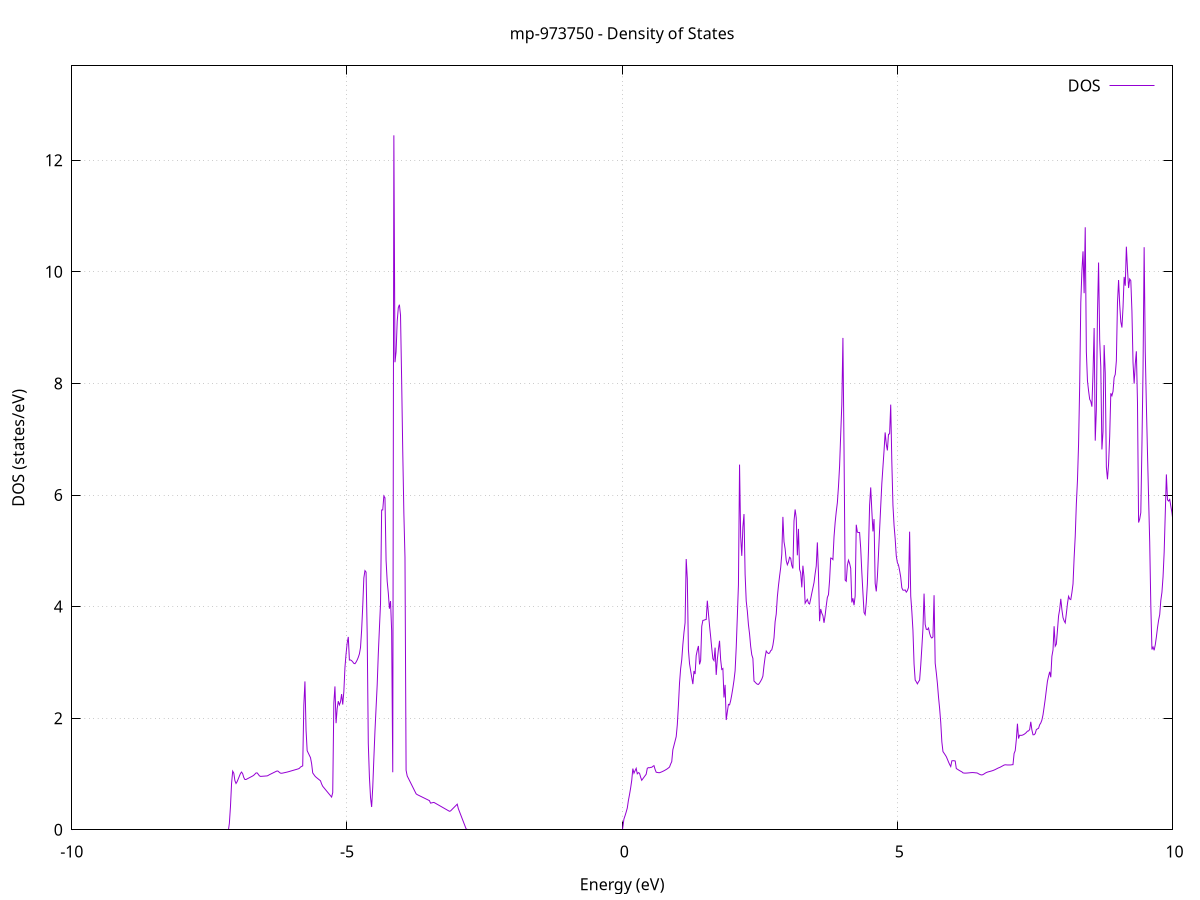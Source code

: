set title 'mp-973750 - Density of States'
set xlabel 'Energy (eV)'
set ylabel 'DOS (states/eV)'
set grid
set xrange [-10:10]
set yrange [0:13.692]
set xzeroaxis lt -1
set terminal png size 800,600
set output 'mp-973750_dos_gnuplot.png'
plot '-' using 1:2 with lines title 'DOS'
-23.072400 0.000000
-23.052200 0.000000
-23.032000 0.000000
-23.011800 0.000000
-22.991600 0.000000
-22.971400 0.000000
-22.951200 0.000000
-22.931000 0.000000
-22.910800 0.000000
-22.890600 0.000000
-22.870400 0.000000
-22.850200 0.000000
-22.830000 0.000000
-22.809800 0.000000
-22.789600 0.000000
-22.769400 0.000000
-22.749200 0.000000
-22.729000 0.000000
-22.708800 0.000000
-22.688600 0.000000
-22.668400 0.000000
-22.648200 0.000000
-22.628100 0.000000
-22.607900 0.000000
-22.587700 0.000000
-22.567500 0.000000
-22.547300 0.000000
-22.527100 0.000000
-22.506900 0.000000
-22.486700 0.000000
-22.466500 0.000000
-22.446300 0.000000
-22.426100 0.000000
-22.405900 0.000000
-22.385700 0.000000
-22.365500 0.000000
-22.345300 0.000000
-22.325100 0.000000
-22.304900 0.000000
-22.284700 0.000000
-22.264500 0.000000
-22.244300 0.000000
-22.224100 0.000000
-22.203900 0.000000
-22.183700 0.000000
-22.163500 0.000000
-22.143300 0.000000
-22.123100 0.000000
-22.102900 0.000000
-22.082700 0.000000
-22.062500 0.000000
-22.042300 0.000000
-22.022100 0.000000
-22.002000 0.000000
-21.981800 0.000000
-21.961600 0.000000
-21.941400 0.000000
-21.921200 0.000000
-21.901000 0.000000
-21.880800 0.000000
-21.860600 0.000000
-21.840400 0.000000
-21.820200 0.000000
-21.800000 0.000000
-21.779800 0.000000
-21.759600 0.000000
-21.739400 0.000000
-21.719200 0.000000
-21.699000 0.000000
-21.678800 0.000000
-21.658600 0.000000
-21.638400 0.000000
-21.618200 0.000000
-21.598000 0.000000
-21.577800 0.000000
-21.557600 0.000000
-21.537400 0.000000
-21.517200 0.000000
-21.497000 0.000000
-21.476800 0.000000
-21.456600 0.000000
-21.436400 0.000000
-21.416200 0.000000
-21.396000 0.000000
-21.375800 0.000000
-21.355700 0.000000
-21.335500 0.000000
-21.315300 0.000000
-21.295100 0.000000
-21.274900 0.000000
-21.254700 0.000000
-21.234500 355.981200
-21.214300 574.725900
-21.194100 0.000000
-21.173900 185.598100
-21.153700 0.000000
-21.133500 0.000000
-21.113300 0.000000
-21.093100 0.000000
-21.072900 0.000000
-21.052700 0.000000
-21.032500 0.000000
-21.012300 0.000000
-20.992100 0.000000
-20.971900 0.000000
-20.951700 0.000000
-20.931500 0.000000
-20.911300 0.000000
-20.891100 0.000000
-20.870900 0.000000
-20.850700 0.000000
-20.830500 0.000000
-20.810300 0.000000
-20.790100 0.000000
-20.769900 0.000000
-20.749700 0.000000
-20.729500 0.000000
-20.709400 0.000000
-20.689200 0.000000
-20.669000 0.000000
-20.648800 0.000000
-20.628600 0.000000
-20.608400 0.000000
-20.588200 0.000000
-20.568000 0.000000
-20.547800 0.000000
-20.527600 0.000000
-20.507400 0.000000
-20.487200 0.000000
-20.467000 0.000000
-20.446800 0.000000
-20.426600 0.000000
-20.406400 0.000000
-20.386200 0.000000
-20.366000 0.000000
-20.345800 0.000000
-20.325600 0.000000
-20.305400 0.000000
-20.285200 0.000000
-20.265000 0.000000
-20.244800 0.000000
-20.224600 0.000000
-20.204400 0.000000
-20.184200 0.000000
-20.164000 0.000000
-20.143800 0.000000
-20.123600 0.000000
-20.103400 0.000000
-20.083300 0.000000
-20.063100 0.000000
-20.042900 0.000000
-20.022700 0.000000
-20.002500 0.000000
-19.982300 0.000000
-19.962100 0.000000
-19.941900 0.000000
-19.921700 0.000000
-19.901500 0.000000
-19.881300 0.000000
-19.861100 0.000000
-19.840900 0.000000
-19.820700 0.000000
-19.800500 0.000000
-19.780300 0.000000
-19.760100 0.000000
-19.739900 0.000000
-19.719700 0.000000
-19.699500 0.000000
-19.679300 0.000000
-19.659100 0.000000
-19.638900 0.000000
-19.618700 0.000000
-19.598500 0.000000
-19.578300 0.000000
-19.558100 0.000000
-19.537900 0.000000
-19.517700 0.000000
-19.497500 0.000000
-19.477300 0.000000
-19.457100 0.000000
-19.437000 0.000000
-19.416800 0.000000
-19.396600 0.000000
-19.376400 0.000000
-19.356200 0.000000
-19.336000 0.000000
-19.315800 0.000000
-19.295600 0.000000
-19.275400 0.000000
-19.255200 0.000000
-19.235000 0.000000
-19.214800 0.000000
-19.194600 0.000000
-19.174400 0.000000
-19.154200 0.000000
-19.134000 0.000000
-19.113800 0.000000
-19.093600 0.000000
-19.073400 0.000000
-19.053200 0.000000
-19.033000 0.000000
-19.012800 0.000000
-18.992600 0.000000
-18.972400 0.000000
-18.952200 0.000000
-18.932000 0.000000
-18.911800 0.000000
-18.891600 0.000000
-18.871400 0.000000
-18.851200 0.000000
-18.831000 0.000000
-18.810800 0.000000
-18.790700 0.000000
-18.770500 0.000000
-18.750300 0.000000
-18.730100 0.000000
-18.709900 0.000000
-18.689700 0.000000
-18.669500 0.000000
-18.649300 0.000000
-18.629100 0.000000
-18.608900 0.000000
-18.588700 0.000000
-18.568500 0.000000
-18.548300 0.000000
-18.528100 0.000000
-18.507900 0.000000
-18.487700 0.000000
-18.467500 0.000000
-18.447300 0.000000
-18.427100 0.000000
-18.406900 0.000000
-18.386700 0.000000
-18.366500 0.000000
-18.346300 0.000000
-18.326100 0.000000
-18.305900 0.000000
-18.285700 0.000000
-18.265500 0.000000
-18.245300 0.000000
-18.225100 0.000000
-18.204900 0.000000
-18.184700 0.000000
-18.164600 0.000000
-18.144400 0.000000
-18.124200 0.000000
-18.104000 0.000000
-18.083800 0.000000
-18.063600 0.000000
-18.043400 0.000000
-18.023200 0.000000
-18.003000 0.000000
-17.982800 0.000000
-17.962600 0.000000
-17.942400 0.000000
-17.922200 0.000000
-17.902000 0.000000
-17.881800 0.000000
-17.861600 0.000000
-17.841400 0.000000
-17.821200 0.000000
-17.801000 0.000000
-17.780800 0.000000
-17.760600 0.000000
-17.740400 0.000000
-17.720200 0.000000
-17.700000 0.000000
-17.679800 0.000000
-17.659600 0.000000
-17.639400 0.000000
-17.619200 0.000000
-17.599000 0.000000
-17.578800 0.000000
-17.558600 0.000000
-17.538400 0.000000
-17.518300 0.000000
-17.498100 0.000000
-17.477900 0.000000
-17.457700 0.000000
-17.437500 0.000000
-17.417300 0.000000
-17.397100 0.000000
-17.376900 0.000000
-17.356700 0.000000
-17.336500 0.000000
-17.316300 0.000000
-17.296100 0.000000
-17.275900 0.000000
-17.255700 0.000000
-17.235500 0.000000
-17.215300 0.000000
-17.195100 0.000000
-17.174900 0.000000
-17.154700 0.000000
-17.134500 0.000000
-17.114300 0.000000
-17.094100 0.000000
-17.073900 0.000000
-17.053700 0.000000
-17.033500 0.000000
-17.013300 0.000000
-16.993100 0.000000
-16.972900 0.000000
-16.952700 0.000000
-16.932500 0.000000
-16.912300 0.000000
-16.892200 0.000000
-16.872000 0.000000
-16.851800 0.000000
-16.831600 0.000000
-16.811400 0.000000
-16.791200 0.000000
-16.771000 0.000000
-16.750800 0.000000
-16.730600 0.000000
-16.710400 0.000000
-16.690200 0.000000
-16.670000 0.000000
-16.649800 0.000000
-16.629600 0.000000
-16.609400 0.000000
-16.589200 0.000000
-16.569000 0.000000
-16.548800 0.000000
-16.528600 0.000000
-16.508400 0.000000
-16.488200 0.000000
-16.468000 0.000000
-16.447800 0.000000
-16.427600 0.000000
-16.407400 0.000000
-16.387200 0.000000
-16.367000 0.000000
-16.346800 0.000000
-16.326600 0.000000
-16.306400 0.000000
-16.286200 0.000000
-16.266000 0.000000
-16.245900 0.000000
-16.225700 0.000000
-16.205500 0.000000
-16.185300 0.000000
-16.165100 0.000000
-16.144900 0.000000
-16.124700 0.000000
-16.104500 0.000000
-16.084300 0.000000
-16.064100 0.000000
-16.043900 0.000000
-16.023700 0.000000
-16.003500 0.000000
-15.983300 0.000000
-15.963100 0.000000
-15.942900 0.000000
-15.922700 0.000000
-15.902500 0.000000
-15.882300 0.000000
-15.862100 0.000000
-15.841900 0.000000
-15.821700 0.000000
-15.801500 0.000000
-15.781300 0.000000
-15.761100 0.000000
-15.740900 0.000000
-15.720700 0.000000
-15.700500 0.000000
-15.680300 0.000000
-15.660100 0.000000
-15.639900 0.000000
-15.619700 0.000000
-15.599600 0.000000
-15.579400 0.000000
-15.559200 0.000000
-15.539000 0.000000
-15.518800 0.000000
-15.498600 0.000000
-15.478400 0.000000
-15.458200 0.000000
-15.438000 0.000000
-15.417800 0.000000
-15.397600 0.000000
-15.377400 0.000000
-15.357200 0.000000
-15.337000 0.000000
-15.316800 0.000000
-15.296600 0.000000
-15.276400 0.000000
-15.256200 0.000000
-15.236000 0.000000
-15.215800 0.000000
-15.195600 0.000000
-15.175400 0.000000
-15.155200 0.000000
-15.135000 0.000000
-15.114800 0.000000
-15.094600 0.000000
-15.074400 0.000000
-15.054200 0.000000
-15.034000 0.000000
-15.013800 0.000000
-14.993600 0.000000
-14.973500 0.000000
-14.953300 0.000000
-14.933100 0.000000
-14.912900 0.000000
-14.892700 0.000000
-14.872500 0.000000
-14.852300 0.000000
-14.832100 0.000000
-14.811900 0.000000
-14.791700 0.000000
-14.771500 0.000000
-14.751300 0.000000
-14.731100 0.000000
-14.710900 0.000000
-14.690700 0.000000
-14.670500 0.000000
-14.650300 0.000000
-14.630100 0.000000
-14.609900 0.000000
-14.589700 0.000000
-14.569500 0.000000
-14.549300 0.000000
-14.529100 0.000000
-14.508900 0.000000
-14.488700 0.000000
-14.468500 0.000000
-14.448300 0.000000
-14.428100 0.000000
-14.407900 0.000000
-14.387700 0.000000
-14.367500 0.000000
-14.347300 0.000000
-14.327200 0.000000
-14.307000 0.000000
-14.286800 0.000000
-14.266600 0.000000
-14.246400 0.000000
-14.226200 0.000000
-14.206000 0.000000
-14.185800 0.000000
-14.165600 0.000000
-14.145400 0.000000
-14.125200 0.000000
-14.105000 0.000000
-14.084800 0.000000
-14.064600 0.000000
-14.044400 0.000000
-14.024200 0.000000
-14.004000 0.000000
-13.983800 0.000000
-13.963600 0.000000
-13.943400 0.000000
-13.923200 0.000000
-13.903000 0.000000
-13.882800 0.000000
-13.862600 0.000000
-13.842400 0.000000
-13.822200 0.000000
-13.802000 0.000000
-13.781800 0.000000
-13.761600 0.000000
-13.741400 0.000000
-13.721200 0.000000
-13.701100 0.000000
-13.680900 0.000000
-13.660700 0.000000
-13.640500 0.000000
-13.620300 0.000000
-13.600100 0.000000
-13.579900 0.000000
-13.559700 0.000000
-13.539500 0.000000
-13.519300 0.000000
-13.499100 0.000000
-13.478900 0.000000
-13.458700 0.000000
-13.438500 0.000000
-13.418300 0.000000
-13.398100 0.000000
-13.377900 0.000000
-13.357700 0.000000
-13.337500 0.000000
-13.317300 0.000000
-13.297100 0.000000
-13.276900 0.000000
-13.256700 0.000000
-13.236500 0.000000
-13.216300 0.000000
-13.196100 0.000000
-13.175900 0.000000
-13.155700 0.000000
-13.135500 0.000000
-13.115300 0.000000
-13.095100 0.000000
-13.074900 0.000000
-13.054800 0.000000
-13.034600 0.000000
-13.014400 0.000000
-12.994200 0.000000
-12.974000 0.000000
-12.953800 0.000000
-12.933600 0.000000
-12.913400 0.000000
-12.893200 0.000000
-12.873000 0.000000
-12.852800 0.000000
-12.832600 0.000000
-12.812400 0.000000
-12.792200 0.000000
-12.772000 0.000000
-12.751800 0.000000
-12.731600 0.000000
-12.711400 0.000000
-12.691200 0.000000
-12.671000 0.000000
-12.650800 0.000000
-12.630600 0.000000
-12.610400 0.000000
-12.590200 0.000000
-12.570000 0.000000
-12.549800 0.000000
-12.529600 0.000000
-12.509400 0.000000
-12.489200 0.000000
-12.469000 0.000000
-12.448800 0.000000
-12.428600 0.000000
-12.408500 0.000000
-12.388300 0.000000
-12.368100 0.000000
-12.347900 0.000000
-12.327700 0.000000
-12.307500 0.000000
-12.287300 0.000000
-12.267100 0.000000
-12.246900 0.000000
-12.226700 0.000000
-12.206500 0.000000
-12.186300 0.000000
-12.166100 0.000000
-12.145900 0.000000
-12.125700 0.000000
-12.105500 0.000000
-12.085300 0.000000
-12.065100 0.000000
-12.044900 0.000000
-12.024700 0.000000
-12.004500 0.000000
-11.984300 0.000000
-11.964100 0.000000
-11.943900 0.000000
-11.923700 0.000000
-11.903500 0.000000
-11.883300 0.000000
-11.863100 0.000000
-11.842900 0.000000
-11.822700 0.000000
-11.802500 0.000000
-11.782400 0.000000
-11.762200 0.000000
-11.742000 0.000000
-11.721800 0.000000
-11.701600 0.000000
-11.681400 0.000000
-11.661200 0.000000
-11.641000 0.000000
-11.620800 0.000000
-11.600600 0.000000
-11.580400 0.000000
-11.560200 0.000000
-11.540000 0.000000
-11.519800 0.000000
-11.499600 0.000000
-11.479400 0.000000
-11.459200 0.000000
-11.439000 0.000000
-11.418800 0.000000
-11.398600 0.000000
-11.378400 0.000000
-11.358200 0.000000
-11.338000 0.000000
-11.317800 0.000000
-11.297600 0.000000
-11.277400 0.000000
-11.257200 0.000000
-11.237000 0.000000
-11.216800 0.000000
-11.196600 0.000000
-11.176400 0.000000
-11.156200 0.000000
-11.136100 0.000000
-11.115900 0.000000
-11.095700 0.000000
-11.075500 0.000000
-11.055300 0.000000
-11.035100 0.000000
-11.014900 0.000000
-10.994700 0.000000
-10.974500 0.000000
-10.954300 0.000000
-10.934100 0.000000
-10.913900 0.000000
-10.893700 0.000000
-10.873500 0.000000
-10.853300 0.000000
-10.833100 0.000000
-10.812900 0.000000
-10.792700 0.000000
-10.772500 0.000000
-10.752300 0.000000
-10.732100 0.000000
-10.711900 0.000000
-10.691700 0.000000
-10.671500 0.000000
-10.651300 0.000000
-10.631100 0.000000
-10.610900 0.000000
-10.590700 0.000000
-10.570500 0.000000
-10.550300 0.000000
-10.530100 0.000000
-10.509900 0.000000
-10.489800 0.000000
-10.469600 0.000000
-10.449400 0.000000
-10.429200 0.000000
-10.409000 0.000000
-10.388800 0.000000
-10.368600 0.000000
-10.348400 0.000000
-10.328200 0.000000
-10.308000 0.000000
-10.287800 0.000000
-10.267600 0.000000
-10.247400 0.000000
-10.227200 0.000000
-10.207000 0.000000
-10.186800 0.000000
-10.166600 0.000000
-10.146400 0.000000
-10.126200 0.000000
-10.106000 0.000000
-10.085800 0.000000
-10.065600 0.000000
-10.045400 0.000000
-10.025200 0.000000
-10.005000 0.000000
-9.984800 0.000000
-9.964600 0.000000
-9.944400 0.000000
-9.924200 0.000000
-9.904000 0.000000
-9.883800 0.000000
-9.863700 0.000000
-9.843500 0.000000
-9.823300 0.000000
-9.803100 0.000000
-9.782900 0.000000
-9.762700 0.000000
-9.742500 0.000000
-9.722300 0.000000
-9.702100 0.000000
-9.681900 0.000000
-9.661700 0.000000
-9.641500 0.000000
-9.621300 0.000000
-9.601100 0.000000
-9.580900 0.000000
-9.560700 0.000000
-9.540500 0.000000
-9.520300 0.000000
-9.500100 0.000000
-9.479900 0.000000
-9.459700 0.000000
-9.439500 0.000000
-9.419300 0.000000
-9.399100 0.000000
-9.378900 0.000000
-9.358700 0.000000
-9.338500 0.000000
-9.318300 0.000000
-9.298100 0.000000
-9.277900 0.000000
-9.257700 0.000000
-9.237500 0.000000
-9.217400 0.000000
-9.197200 0.000000
-9.177000 0.000000
-9.156800 0.000000
-9.136600 0.000000
-9.116400 0.000000
-9.096200 0.000000
-9.076000 0.000000
-9.055800 0.000000
-9.035600 0.000000
-9.015400 0.000000
-8.995200 0.000000
-8.975000 0.000000
-8.954800 0.000000
-8.934600 0.000000
-8.914400 0.000000
-8.894200 0.000000
-8.874000 0.000000
-8.853800 0.000000
-8.833600 0.000000
-8.813400 0.000000
-8.793200 0.000000
-8.773000 0.000000
-8.752800 0.000000
-8.732600 0.000000
-8.712400 0.000000
-8.692200 0.000000
-8.672000 0.000000
-8.651800 0.000000
-8.631600 0.000000
-8.611400 0.000000
-8.591300 0.000000
-8.571100 0.000000
-8.550900 0.000000
-8.530700 0.000000
-8.510500 0.000000
-8.490300 0.000000
-8.470100 0.000000
-8.449900 0.000000
-8.429700 0.000000
-8.409500 0.000000
-8.389300 0.000000
-8.369100 0.000000
-8.348900 0.000000
-8.328700 0.000000
-8.308500 0.000000
-8.288300 0.000000
-8.268100 0.000000
-8.247900 0.000000
-8.227700 0.000000
-8.207500 0.000000
-8.187300 0.000000
-8.167100 0.000000
-8.146900 0.000000
-8.126700 0.000000
-8.106500 0.000000
-8.086300 0.000000
-8.066100 0.000000
-8.045900 0.000000
-8.025700 0.000000
-8.005500 0.000000
-7.985300 0.000000
-7.965100 0.000000
-7.945000 0.000000
-7.924800 0.000000
-7.904600 0.000000
-7.884400 0.000000
-7.864200 0.000000
-7.844000 0.000000
-7.823800 0.000000
-7.803600 0.000000
-7.783400 0.000000
-7.763200 0.000000
-7.743000 0.000000
-7.722800 0.000000
-7.702600 0.000000
-7.682400 0.000000
-7.662200 0.000000
-7.642000 0.000000
-7.621800 0.000000
-7.601600 0.000000
-7.581400 0.000000
-7.561200 0.000000
-7.541000 0.000000
-7.520800 0.000000
-7.500600 0.000000
-7.480400 0.000000
-7.460200 0.000000
-7.440000 0.000000
-7.419800 0.000000
-7.399600 0.000000
-7.379400 0.000000
-7.359200 0.000000
-7.339000 0.000000
-7.318800 0.000000
-7.298700 0.000000
-7.278500 0.000000
-7.258300 0.000000
-7.238100 0.000000
-7.217900 0.000000
-7.197700 0.000000
-7.177500 0.000000
-7.157300 0.000000
-7.137100 0.113000
-7.116900 0.415200
-7.096700 0.834600
-7.076500 1.050500
-7.056300 1.013700
-7.036100 0.880500
-7.015900 0.830100
-6.995700 0.862300
-6.975500 0.911500
-6.955300 0.960600
-6.935100 1.009700
-6.914900 1.034500
-6.894700 1.003000
-6.874500 0.936500
-6.854300 0.900900
-6.834100 0.901500
-6.813900 0.912000
-6.793700 0.922500
-6.773500 0.932900
-6.753300 0.943400
-6.733100 0.953900
-6.712900 0.964400
-6.692700 0.978500
-6.672600 0.997800
-6.652400 1.018300
-6.632200 1.019500
-6.612000 0.995200
-6.591800 0.967800
-6.571600 0.956700
-6.551400 0.958200
-6.531200 0.959700
-6.511000 0.961200
-6.490800 0.962600
-6.470600 0.964100
-6.450400 0.965600
-6.430200 0.974700
-6.410000 0.986800
-6.389800 0.996700
-6.369600 1.006500
-6.349400 1.016300
-6.329200 1.026200
-6.309000 1.036000
-6.288800 1.045900
-6.268600 1.054500
-6.248400 1.048300
-6.228200 1.028500
-6.208000 1.015100
-6.187800 1.013000
-6.167600 1.016200
-6.147400 1.020800
-6.127200 1.025300
-6.107000 1.029900
-6.086800 1.034500
-6.066600 1.039600
-6.046400 1.045400
-6.026300 1.051200
-6.006100 1.057000
-5.985900 1.062800
-5.965700 1.068600
-5.945500 1.074400
-5.925300 1.080200
-5.905100 1.086100
-5.884900 1.091900
-5.864700 1.101400
-5.844500 1.124000
-5.824300 1.134900
-5.804100 1.145900
-5.783900 2.234400
-5.763700 2.659200
-5.743500 1.785300
-5.723300 1.417500
-5.703100 1.375700
-5.682900 1.333900
-5.662700 1.292100
-5.642500 1.186100
-5.622300 1.019200
-5.602100 0.990800
-5.581900 0.962500
-5.561700 0.942400
-5.541500 0.926200
-5.521300 0.910000
-5.501100 0.893900
-5.480900 0.877700
-5.460700 0.821200
-5.440500 0.779700
-5.420300 0.755500
-5.400200 0.731300
-5.380000 0.707100
-5.359800 0.683000
-5.339600 0.658800
-5.319400 0.634600
-5.299200 0.610400
-5.279000 0.586200
-5.258800 0.665600
-5.238600 2.273200
-5.218400 2.569800
-5.198200 1.910400
-5.178000 2.172000
-5.157800 2.305400
-5.137600 2.238900
-5.117400 2.291600
-5.097200 2.432500
-5.077000 2.244900
-5.056800 2.476900
-5.036600 2.909300
-5.016400 3.152900
-4.996200 3.348200
-4.976000 3.456800
-4.955800 3.042000
-4.935600 3.043800
-4.915400 3.031300
-4.895200 3.009200
-4.875000 2.982700
-4.854800 2.976700
-4.834600 3.005400
-4.814400 3.042900
-4.794200 3.091600
-4.774000 3.152800
-4.753900 3.266400
-4.733700 3.576800
-4.713500 4.007200
-4.693300 4.513800
-4.673100 4.644800
-4.652900 4.618500
-4.632700 3.520100
-4.612500 1.549900
-4.592300 0.947600
-4.572100 0.580600
-4.551900 0.408500
-4.531700 0.759700
-4.511500 1.278000
-4.491300 1.770600
-4.471100 2.186600
-4.450900 2.595200
-4.430700 3.154600
-4.410500 3.609800
-4.390300 4.053300
-4.370100 5.731600
-4.349900 5.733000
-4.329700 5.982500
-4.309500 5.949300
-4.289300 4.828500
-4.269100 4.452400
-4.248900 4.242800
-4.228700 3.963200
-4.208500 4.099200
-4.188300 3.570400
-4.168100 1.030900
-4.147900 12.447200
-4.127700 8.379900
-4.107600 8.564400
-4.087400 9.110900
-4.067200 9.358200
-4.047000 9.411600
-4.026800 9.220400
-4.006600 8.060200
-3.986400 6.780700
-3.966200 5.674200
-3.946000 4.881800
-3.925800 1.067200
-3.905600 0.964900
-3.885400 0.925100
-3.865200 0.885300
-3.845000 0.845400
-3.824800 0.805400
-3.804600 0.765400
-3.784400 0.725400
-3.764200 0.685200
-3.744000 0.645100
-3.723800 0.630400
-3.703600 0.620600
-3.683400 0.610800
-3.663200 0.601000
-3.643000 0.591200
-3.622800 0.581300
-3.602600 0.571500
-3.582400 0.561700
-3.562200 0.551900
-3.542000 0.542100
-3.521800 0.532200
-3.501600 0.522400
-3.481500 0.477600
-3.461300 0.482100
-3.441100 0.486600
-3.420900 0.490700
-3.400700 0.479800
-3.380500 0.468400
-3.360300 0.457000
-3.340100 0.445600
-3.319900 0.434100
-3.299700 0.422700
-3.279500 0.411300
-3.259300 0.399900
-3.239100 0.388500
-3.218900 0.377000
-3.198700 0.365600
-3.178500 0.354200
-3.158300 0.342800
-3.138100 0.331400
-3.117900 0.337700
-3.097700 0.357900
-3.077500 0.378100
-3.057300 0.398400
-3.037100 0.418600
-3.016900 0.438800
-2.996700 0.459000
-2.976500 0.379400
-2.956300 0.327500
-2.936100 0.275600
-2.915900 0.223600
-2.895700 0.171700
-2.875500 0.119800
-2.855300 0.067900
-2.835200 0.015900
-2.815000 0.000000
-2.794800 0.000000
-2.774600 0.000000
-2.754400 0.000000
-2.734200 0.000000
-2.714000 0.000000
-2.693800 0.000000
-2.673600 0.000000
-2.653400 0.000000
-2.633200 0.000000
-2.613000 0.000000
-2.592800 0.000000
-2.572600 0.000000
-2.552400 0.000000
-2.532200 0.000000
-2.512000 0.000000
-2.491800 0.000000
-2.471600 0.000000
-2.451400 0.000000
-2.431200 0.000000
-2.411000 0.000000
-2.390800 0.000000
-2.370600 0.000000
-2.350400 0.000000
-2.330200 0.000000
-2.310000 0.000000
-2.289800 0.000000
-2.269600 0.000000
-2.249400 0.000000
-2.229200 0.000000
-2.209000 0.000000
-2.188900 0.000000
-2.168700 0.000000
-2.148500 0.000000
-2.128300 0.000000
-2.108100 0.000000
-2.087900 0.000000
-2.067700 0.000000
-2.047500 0.000000
-2.027300 0.000000
-2.007100 0.000000
-1.986900 0.000000
-1.966700 0.000000
-1.946500 0.000000
-1.926300 0.000000
-1.906100 0.000000
-1.885900 0.000000
-1.865700 0.000000
-1.845500 0.000000
-1.825300 0.000000
-1.805100 0.000000
-1.784900 0.000000
-1.764700 0.000000
-1.744500 0.000000
-1.724300 0.000000
-1.704100 0.000000
-1.683900 0.000000
-1.663700 0.000000
-1.643500 0.000000
-1.623300 0.000000
-1.603100 0.000000
-1.582900 0.000000
-1.562800 0.000000
-1.542600 0.000000
-1.522400 0.000000
-1.502200 0.000000
-1.482000 0.000000
-1.461800 0.000000
-1.441600 0.000000
-1.421400 0.000000
-1.401200 0.000000
-1.381000 0.000000
-1.360800 0.000000
-1.340600 0.000000
-1.320400 0.000000
-1.300200 0.000000
-1.280000 0.000000
-1.259800 0.000000
-1.239600 0.000000
-1.219400 0.000000
-1.199200 0.000000
-1.179000 0.000000
-1.158800 0.000000
-1.138600 0.000000
-1.118400 0.000000
-1.098200 0.000000
-1.078000 0.000000
-1.057800 0.000000
-1.037600 0.000000
-1.017400 0.000000
-0.997200 0.000000
-0.977000 0.000000
-0.956800 0.000000
-0.936600 0.000000
-0.916500 0.000000
-0.896300 0.000000
-0.876100 0.000000
-0.855900 0.000000
-0.835700 0.000000
-0.815500 0.000000
-0.795300 0.000000
-0.775100 0.000000
-0.754900 0.000000
-0.734700 0.000000
-0.714500 0.000000
-0.694300 0.000000
-0.674100 0.000000
-0.653900 0.000000
-0.633700 0.000000
-0.613500 0.000000
-0.593300 0.000000
-0.573100 0.000000
-0.552900 0.000000
-0.532700 0.000000
-0.512500 0.000000
-0.492300 0.000000
-0.472100 0.000000
-0.451900 0.000000
-0.431700 0.000000
-0.411500 0.000000
-0.391300 0.000000
-0.371100 0.000000
-0.350900 0.000000
-0.330700 0.000000
-0.310500 0.000000
-0.290400 0.000000
-0.270200 0.000000
-0.250000 0.000000
-0.229800 0.000000
-0.209600 0.000000
-0.189400 0.000000
-0.169200 0.000000
-0.149000 0.000000
-0.128800 0.000000
-0.108600 0.000000
-0.088400 0.000000
-0.068200 0.000000
-0.048000 0.000000
-0.027800 0.000000
-0.007600 0.000000
0.012600 0.000000
0.032800 0.194400
0.053000 0.252700
0.073200 0.317900
0.093400 0.389800
0.113600 0.525000
0.133800 0.630200
0.154000 0.747700
0.174200 0.885500
0.194400 1.096700
0.214600 1.014000
0.234800 1.058300
0.255000 1.101000
0.275200 1.003100
0.295400 1.024400
0.315600 1.013400
0.335800 0.943000
0.355900 0.887100
0.376100 0.914200
0.396300 0.941300
0.416500 0.968400
0.436700 0.995500
0.456900 1.102100
0.477100 1.113800
0.497300 1.111400
0.517500 1.118900
0.537700 1.119600
0.557900 1.136700
0.578100 1.149400
0.598300 1.083100
0.618500 1.031800
0.638700 1.027400
0.658900 1.023900
0.679100 1.022800
0.699300 1.030200
0.719500 1.038500
0.739700 1.047600
0.759900 1.057500
0.780100 1.068400
0.800300 1.080100
0.820500 1.092700
0.840700 1.108000
0.860900 1.124600
0.881100 1.178300
0.901300 1.221800
0.921500 1.434900
0.941700 1.512100
0.961900 1.590300
0.982100 1.669000
1.002200 1.882100
1.022400 2.229800
1.042600 2.627800
1.062800 2.887300
1.083000 3.047300
1.103200 3.318800
1.123400 3.536400
1.143600 3.707800
1.163800 4.853000
1.184000 4.499500
1.204200 3.227500
1.224400 2.976700
1.244600 2.850600
1.264800 2.729000
1.285000 2.611000
1.305200 2.846200
1.325400 2.791300
1.345600 3.124400
1.365800 3.219700
1.386000 3.294500
1.406200 2.964600
1.426400 3.034200
1.446600 3.647900
1.466800 3.752800
1.487000 3.755900
1.507200 3.765700
1.527400 3.768700
1.547600 4.105900
1.567800 3.878500
1.588000 3.656700
1.608200 3.461700
1.628300 3.253300
1.648500 3.065000
1.668700 3.032600
1.688900 3.265200
1.709100 2.776200
1.729300 3.051700
1.749500 3.232900
1.769700 3.387900
1.789900 3.049200
1.810100 2.873600
1.830300 2.890000
1.850500 2.370400
1.870700 2.597300
1.890900 1.967700
1.911100 2.112000
1.931300 2.246900
1.951500 2.238600
1.971700 2.314400
1.991900 2.420900
2.012100 2.541700
2.032300 2.678000
2.052500 2.850300
2.072700 3.266200
2.092900 3.822000
2.113100 4.389700
2.133300 6.544800
2.153500 5.255000
2.173700 4.909900
2.193900 5.427300
2.214100 5.658900
2.234300 4.578500
2.254500 4.099900
2.274600 3.920500
2.294800 3.677000
2.315000 3.511100
2.335200 3.289900
2.355400 3.136300
2.375600 3.072900
2.395800 2.666000
2.416000 2.646100
2.436200 2.624800
2.456400 2.609000
2.476600 2.605300
2.496800 2.630700
2.517000 2.664100
2.537200 2.700200
2.557400 2.754000
2.577600 2.942700
2.597800 3.093900
2.618000 3.203400
2.638200 3.175200
2.658400 3.159200
2.678600 3.167500
2.698800 3.209200
2.719000 3.225500
2.739200 3.307200
2.759400 3.440300
2.779600 3.729400
2.799800 3.867200
2.820000 4.174000
2.840200 4.373800
2.860400 4.543300
2.880600 4.697900
2.900700 4.939400
2.920900 5.608100
2.941100 5.163900
2.961300 5.036500
2.981500 4.826100
3.001700 4.750100
3.021900 4.800000
3.042100 4.884800
3.062300 4.867100
3.082500 4.738000
3.102700 4.683300
3.122900 5.535600
3.143100 5.741400
3.163300 5.591400
3.183500 4.919100
3.203700 5.393600
3.223900 4.668100
3.244100 4.605500
3.264300 4.344800
3.284500 4.732800
3.304700 4.531900
3.324900 4.060600
3.345100 4.095800
3.365300 4.130100
3.385500 4.062100
3.405700 4.047400
3.425900 4.138900
3.446100 4.240500
3.466300 4.335000
3.486500 4.431300
3.506700 4.589900
3.526900 4.727800
3.547000 5.150900
3.567200 4.591300
3.587400 3.738400
3.607600 3.957300
3.627800 3.882200
3.648000 3.837400
3.668200 3.709400
3.688400 3.843000
3.708600 4.013900
3.728800 4.165500
3.749000 4.212900
3.769200 4.471200
3.789400 4.870000
3.809600 4.864200
3.829800 4.843400
3.850000 5.252000
3.870200 5.506500
3.890400 5.700400
3.910600 5.863900
3.930800 6.152900
3.951000 6.517900
3.971200 7.084100
3.991400 7.620000
4.011600 8.816200
4.031800 6.791100
4.052000 4.476400
4.072200 4.454300
4.092400 4.739200
4.112600 4.831700
4.132800 4.775200
4.153000 4.685200
4.173200 4.075000
4.193300 4.149600
4.213500 4.025400
4.233700 4.188600
4.253900 5.467400
4.274100 5.335400
4.294300 5.327700
4.314500 5.328700
4.334700 5.045900
4.354900 4.615700
4.375100 4.247300
4.395300 3.894300
4.415500 3.855700
4.435700 4.070500
4.455900 4.404200
4.476100 5.016400
4.496300 5.817600
4.516500 6.136000
4.536700 5.719500
4.556900 5.347300
4.577100 5.569200
4.597300 4.418800
4.617500 4.272600
4.637700 4.532900
4.657900 4.938200
4.678100 5.379800
4.698300 5.797700
4.718500 6.204700
4.738700 6.503600
4.758900 6.796100
4.779100 7.122000
4.799300 6.911400
4.819400 6.799200
4.839600 7.088400
4.859800 7.097200
4.880000 7.620600
4.900200 6.591100
4.920400 5.818700
4.940600 5.457800
4.960800 5.216900
4.981000 4.908700
5.001200 4.787000
5.021400 4.745400
5.041600 4.646400
5.061800 4.527800
5.082000 4.336900
5.102200 4.295800
5.122400 4.293200
5.142600 4.298500
5.162800 4.259300
5.183000 4.286700
5.203200 4.343700
5.223400 5.342800
5.243600 4.189700
5.263800 3.912400
5.284000 3.572200
5.304200 2.972300
5.324400 2.684100
5.344600 2.653200
5.364800 2.615500
5.385000 2.652900
5.405200 2.683200
5.425400 2.947400
5.445600 3.266900
5.465700 3.606700
5.485900 4.232900
5.506100 3.680900
5.526300 3.593500
5.546500 3.587300
5.566700 3.616600
5.586900 3.522300
5.607100 3.459500
5.627300 3.436900
5.647500 3.456500
5.667700 4.204500
5.687900 2.986800
5.708100 2.817000
5.728300 2.623100
5.748500 2.378200
5.768700 2.173300
5.788900 1.925000
5.809100 1.574600
5.829300 1.401700
5.849500 1.372900
5.869700 1.342100
5.889900 1.310300
5.910100 1.263800
5.930300 1.214600
5.950500 1.170600
5.970700 1.133300
5.990900 1.236200
6.011100 1.238100
6.031300 1.237400
6.051500 1.232800
6.071700 1.097300
6.091900 1.085300
6.112000 1.072200
6.132200 1.060100
6.152400 1.048800
6.172600 1.038400
6.192800 1.020200
6.213000 1.016400
6.233200 1.015200
6.253400 1.016300
6.273600 1.017700
6.293800 1.019400
6.314000 1.021400
6.334200 1.023600
6.354400 1.024900
6.374600 1.025000
6.394800 1.024100
6.415000 1.020900
6.435200 1.020200
6.455400 1.016100
6.475600 1.003700
6.495800 0.993400
6.516000 0.985600
6.536200 0.982600
6.556400 0.989100
6.576600 1.000900
6.596800 1.014700
6.617000 1.025600
6.637200 1.033600
6.657400 1.039300
6.677600 1.044700
6.697800 1.050100
6.718000 1.055700
6.738100 1.062400
6.758300 1.070400
6.778500 1.079500
6.798700 1.089500
6.818900 1.099600
6.839100 1.109700
6.859300 1.116400
6.879500 1.127300
6.899700 1.137900
6.919900 1.148700
6.940100 1.159600
6.960300 1.165000
6.980500 1.163100
7.000700 1.161700
7.020900 1.161200
7.041100 1.161300
7.061300 1.162400
7.081500 1.165500
7.101700 1.167500
7.121900 1.367700
7.142100 1.417900
7.162300 1.614500
7.182500 1.901100
7.202700 1.635600
7.222900 1.695500
7.243100 1.691800
7.263300 1.693500
7.283500 1.700500
7.303700 1.711400
7.323900 1.725600
7.344100 1.743500
7.364300 1.768000
7.384400 1.771900
7.404600 1.796600
7.424800 1.934900
7.445000 1.789800
7.465200 1.702900
7.485400 1.703600
7.505600 1.724500
7.525800 1.794300
7.546000 1.808800
7.566200 1.819500
7.586400 1.881900
7.606600 1.914000
7.626800 1.965500
7.647000 2.059200
7.667200 2.197300
7.687400 2.340900
7.707600 2.503500
7.727800 2.663500
7.748000 2.751800
7.768200 2.831900
7.788400 2.733700
7.808600 3.108700
7.828800 3.222600
7.849000 3.648100
7.869200 3.291000
7.889400 3.327600
7.909600 3.574200
7.929800 3.832200
7.950000 3.949900
7.970200 4.139600
7.990400 3.946300
8.010500 3.803900
8.030700 3.746000
8.050900 3.709000
8.071100 3.872500
8.091300 4.051700
8.111500 4.184400
8.131700 4.136600
8.151900 4.126300
8.172100 4.249100
8.192300 4.406800
8.212500 4.874100
8.232700 5.259900
8.252900 5.840200
8.273100 6.258100
8.293300 6.910200
8.313500 7.966900
8.333700 9.450100
8.353900 10.014400
8.374100 10.367800
8.394300 9.617500
8.414500 10.798800
8.434700 8.569000
8.454900 8.047000
8.475100 7.867900
8.495300 7.716700
8.515500 7.677100
8.535700 7.583900
8.555900 8.192600
8.576100 8.993200
8.596300 6.974300
8.616500 7.531100
8.636700 9.244200
8.656800 10.166500
8.677000 8.785200
8.697200 8.296400
8.717400 6.816800
8.737600 7.137200
8.757800 8.687600
8.778000 8.188000
8.798200 6.500300
8.818400 6.282500
8.838600 6.554300
8.858800 7.054100
8.879000 7.823700
8.899200 7.779500
8.919400 7.857800
8.939600 8.106700
8.959800 8.161200
8.980000 8.405600
9.000200 9.443400
9.020400 9.853200
9.040600 9.412000
9.060800 9.105000
9.081000 9.001900
9.101200 9.368000
9.121400 9.909600
9.141600 9.751500
9.161800 10.451500
9.182000 10.048500
9.202200 9.710300
9.222400 9.871500
9.242600 9.842900
9.262800 9.295300
9.283000 8.371500
9.303100 7.996400
9.323300 8.344000
9.343500 8.576500
9.363700 7.663400
9.383900 5.507000
9.404100 5.568600
9.424300 5.685300
9.444500 6.883000
9.464700 8.252600
9.484900 10.442200
9.505100 8.570600
9.525300 7.613400
9.545500 6.757700
9.565700 5.948600
9.585900 5.156800
9.606100 4.019800
9.626300 3.231100
9.646500 3.275500
9.666700 3.217100
9.686900 3.315100
9.707100 3.455900
9.727300 3.620900
9.747500 3.756900
9.767700 3.856400
9.787900 4.111000
9.808100 4.256500
9.828300 4.535700
9.848500 4.973400
9.868700 5.671400
9.888900 6.368800
9.909100 5.913400
9.929200 5.891800
9.949400 5.920700
9.969600 5.801600
9.989800 5.686000
10.010000 5.517400
10.030200 5.584700
10.050400 5.636600
10.070600 5.954200
10.090800 6.232000
10.111000 6.518100
10.131200 7.666800
10.151400 8.087800
10.171600 8.720700
10.191800 8.951000
10.212000 8.719400
10.232200 7.834200
10.252400 7.595800
10.272600 7.678600
10.292800 7.754100
10.313000 7.677200
10.333200 7.692500
10.353400 8.185600
10.373600 7.641900
10.393800 7.322100
10.414000 7.348500
10.434200 8.213100
10.454400 9.778300
10.474600 8.313500
10.494800 9.304900
10.515000 10.261600
10.535200 10.805100
10.555400 11.591700
10.575500 12.494800
10.595700 9.869800
10.615900 9.908400
10.636100 9.537900
10.656300 9.207500
10.676500 8.787900
10.696700 9.981900
10.716900 7.096800
10.737100 4.958300
10.757300 4.180200
10.777500 3.772400
10.797700 3.516300
10.817900 3.366700
10.838100 4.168200
10.858300 4.748700
10.878500 5.236300
10.898700 7.549100
10.918900 8.354200
10.939100 8.935500
10.959300 9.595000
10.979500 7.794900
10.999700 7.927600
11.019900 7.573700
11.040100 6.994800
11.060300 5.995700
11.080500 4.504000
11.100700 4.356500
11.120900 3.792700
11.141100 3.773800
11.161300 3.775400
11.181500 3.739900
11.201600 3.781500
11.221800 3.808400
11.242000 3.845400
11.262200 3.856100
11.282400 4.062200
11.302600 4.078600
11.322800 4.020600
11.343000 3.889600
11.363200 3.340100
11.383400 2.682200
11.403600 2.057000
11.423800 1.607300
11.444000 0.894800
11.464200 0.560200
11.484400 0.417300
11.504600 0.332600
11.524800 0.311100
11.545000 0.308100
11.565200 0.407100
11.585400 0.523200
11.605600 0.674500
11.625800 0.846200
11.646000 1.062000
11.666200 1.367900
11.686400 1.705100
11.706600 1.995100
11.726800 2.290400
11.747000 2.566700
11.767200 2.828300
11.787400 3.103800
11.807600 3.381000
11.827800 3.709900
11.847900 4.521000
11.868100 4.361500
11.888300 4.289200
11.908500 4.136700
11.928700 3.934400
11.948900 3.786800
11.969100 3.626500
11.989300 3.475700
12.009500 3.337700
12.029700 3.208900
12.049900 3.145300
12.070100 3.155300
12.090300 3.119100
12.110500 3.213200
12.130700 3.331800
12.150900 3.558500
12.171100 3.437400
12.191300 3.306600
12.211500 3.208300
12.231700 2.890500
12.251900 2.279300
12.272100 2.267800
12.292300 2.224500
12.312500 2.252900
12.332700 2.305600
12.352900 2.384100
12.373100 2.530900
12.393300 2.765100
12.413500 3.389900
12.433700 3.956900
12.453900 4.543400
12.474100 5.479900
12.494200 4.877800
12.514400 4.833600
12.534600 4.697600
12.554800 4.252400
12.575000 4.111000
12.595200 3.902100
12.615400 3.757400
12.635600 3.634700
12.655800 3.496600
12.676000 3.273700
12.696200 3.157000
12.716400 3.118800
12.736600 3.115400
12.756800 2.939200
12.777000 3.148200
12.797200 3.682600
12.817400 4.615600
12.837600 4.431300
12.857800 4.145000
12.878000 3.807900
12.898200 3.674300
12.918400 3.533800
12.938600 3.571600
12.958800 3.886600
12.979000 3.634500
12.999200 3.869300
13.019400 3.649600
13.039600 5.449100
13.059800 3.478300
13.080000 3.482900
13.100200 3.505400
13.120300 3.569400
13.140500 3.901700
13.160700 4.223600
13.180900 4.536800
13.201100 4.819000
13.221300 5.326400
13.241500 5.755700
13.261700 5.563700
13.281900 5.253000
13.302100 5.039100
13.322300 4.828000
13.342500 4.643500
13.362700 4.596300
13.382900 4.624500
13.403100 4.621800
13.423300 4.557000
13.443500 4.521600
13.463700 4.452100
13.483900 4.402600
13.504100 4.299500
13.524300 4.120700
13.544500 4.004600
13.564700 4.099100
13.584900 4.622400
13.605100 4.968700
13.625300 5.004100
13.645500 5.092000
13.665700 4.388100
13.685900 5.096800
13.706100 3.936800
13.726300 3.693600
13.746500 3.877600
13.766600 3.992000
13.786800 4.041800
13.807000 4.064200
13.827200 4.061900
13.847400 3.995200
13.867600 3.930100
13.887800 3.862600
13.908000 3.796900
13.928200 3.897300
13.948400 3.839100
13.968600 3.899600
13.988800 3.874000
14.009000 3.803100
14.029200 3.715800
14.049400 3.650000
14.069600 3.590700
14.089800 3.601100
14.110000 3.502000
14.130200 3.443500
14.150400 3.286800
14.170600 3.206500
14.190800 3.228800
14.211000 3.294100
14.231200 3.510800
14.251400 3.704200
14.271600 3.874800
14.291800 4.127800
14.312000 4.167200
14.332200 4.638800
14.352400 4.952700
14.372600 4.872300
14.392800 5.163400
14.412900 5.375600
14.433100 5.143200
14.453300 5.061100
14.473500 4.755400
14.493700 4.579600
14.513900 4.550200
14.534100 4.505300
14.554300 4.171800
14.574500 3.825200
14.594700 3.400900
14.614900 3.026900
14.635100 2.739200
14.655300 2.479400
14.675500 2.271900
14.695700 1.953400
14.715900 1.659300
14.736100 1.464900
14.756300 1.298800
14.776500 1.139400
14.796700 0.985900
14.816900 0.837100
14.837100 0.622500
14.857300 0.455300
14.877500 0.349700
14.897700 0.292900
14.917900 0.256600
14.938100 0.232800
14.958300 0.215400
14.978500 0.202700
14.998700 0.192500
15.018900 0.183800
15.039000 0.176100
15.059200 0.168700
15.079400 0.161300
15.099600 0.154000
15.119800 0.146700
15.140000 0.139400
15.160200 0.132300
15.180400 0.125300
15.200600 0.118600
15.220800 0.112200
15.241000 0.105900
15.261200 0.099600
15.281400 0.092800
15.301600 0.085500
15.321800 0.076800
15.342000 0.067700
15.362200 0.051700
15.382400 0.043100
15.402600 0.036800
15.422800 0.030900
15.443000 0.025300
15.463200 0.017400
15.483400 0.001800
15.503600 0.000000
15.523800 0.000000
15.544000 0.000000
15.564200 0.000000
15.584400 0.000000
15.604600 0.000000
15.624800 0.000000
15.645000 0.000000
15.665200 0.000000
15.685300 0.000000
15.705500 0.000000
15.725700 0.000000
15.745900 0.000000
15.766100 0.000000
15.786300 0.000000
15.806500 0.000000
15.826700 0.000000
15.846900 0.000000
15.867100 0.000000
15.887300 0.000000
15.907500 0.000000
15.927700 0.000000
15.947900 0.000000
15.968100 0.000000
15.988300 0.000000
16.008500 0.000000
16.028700 0.000000
16.048900 0.000000
16.069100 0.000000
16.089300 0.000000
16.109500 0.000000
16.129700 0.000000
16.149900 0.000000
16.170100 0.000000
16.190300 0.000000
16.210500 0.000000
16.230700 0.000000
16.250900 0.000000
16.271100 0.000000
16.291300 0.000000
16.311400 0.000000
16.331600 0.000000
16.351800 0.000000
16.372000 0.000000
16.392200 0.000000
16.412400 0.000000
16.432600 0.000000
16.452800 0.000000
16.473000 0.000000
16.493200 0.000000
16.513400 0.000000
16.533600 0.000000
16.553800 0.000000
16.574000 0.000000
16.594200 0.000000
16.614400 0.000000
16.634600 0.000000
16.654800 0.000000
16.675000 0.000000
16.695200 0.000000
16.715400 0.000000
16.735600 0.000000
16.755800 0.000000
16.776000 0.000000
16.796200 0.000000
16.816400 0.000000
16.836600 0.000000
16.856800 0.000000
16.877000 0.000000
16.897200 0.000000
16.917400 0.000000
16.937600 0.000000
16.957700 0.000000
16.977900 0.000000
16.998100 0.000000
17.018300 0.000000
17.038500 0.000000
17.058700 0.000000
17.078900 0.000000
17.099100 0.000000
17.119300 0.000000
17.139500 0.000000
17.159700 0.000000
17.179900 0.000000
17.200100 0.000000
17.220300 0.000000
17.240500 0.000000
17.260700 0.000000
17.280900 0.000000
17.301100 0.000000
17.321300 0.000000
e
